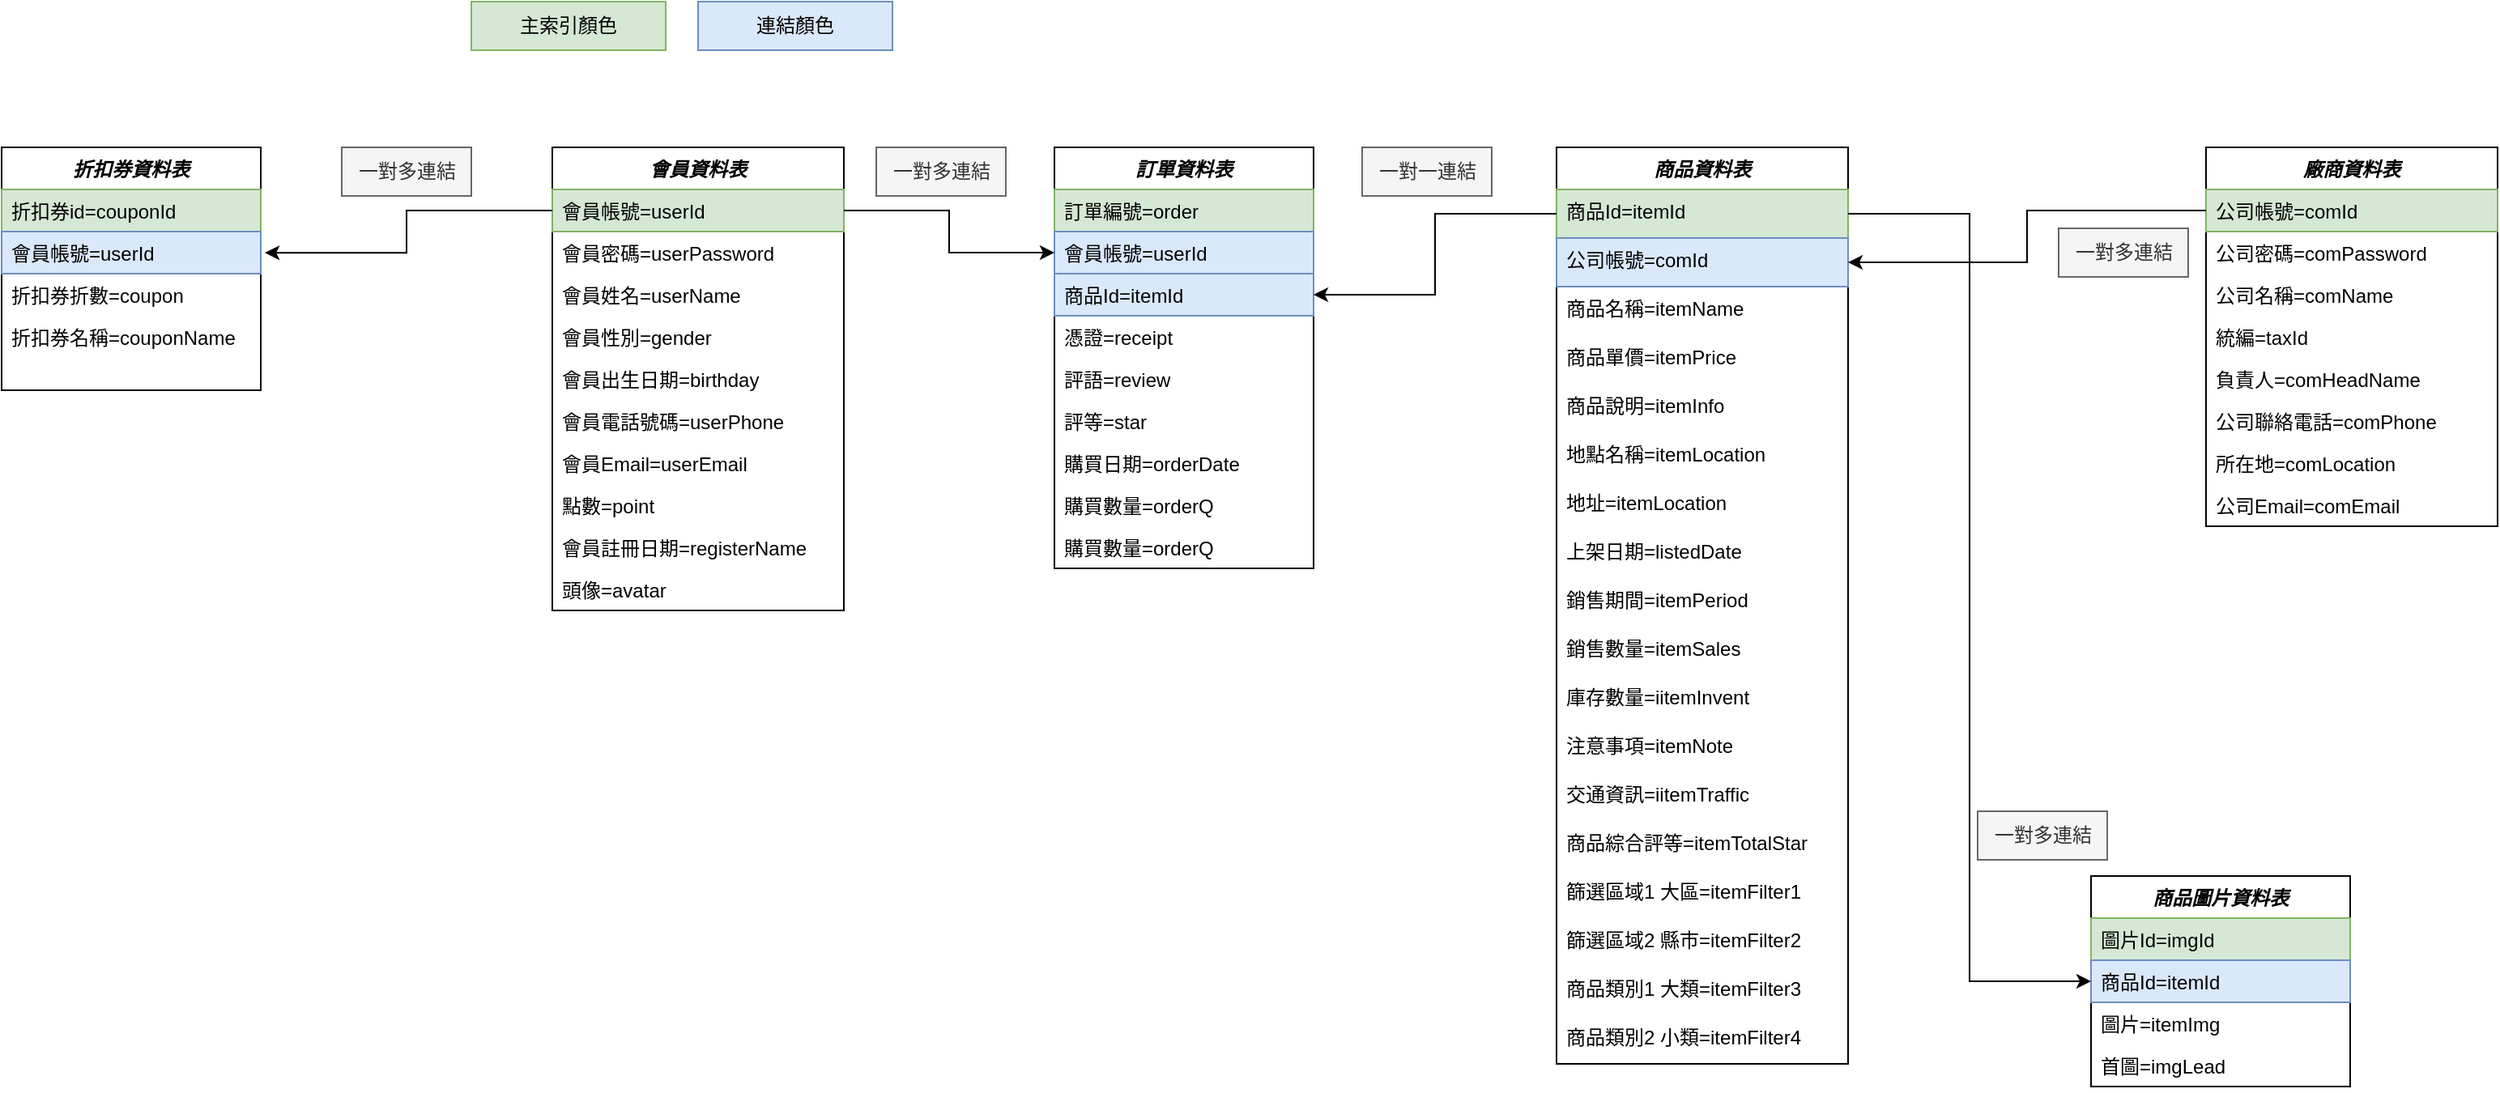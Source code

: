 <mxfile version="20.5.1" type="google"><diagram id="C5RBs43oDa-KdzZeNtuy" name="Page-1"><mxGraphModel grid="1" page="1" gridSize="10" guides="1" tooltips="1" connect="1" arrows="1" fold="1" pageScale="1" pageWidth="827" pageHeight="1169" math="0" shadow="0"><root><mxCell id="WIyWlLk6GJQsqaUBKTNV-0"/><mxCell id="WIyWlLk6GJQsqaUBKTNV-1" parent="WIyWlLk6GJQsqaUBKTNV-0"/><mxCell id="zkfFHV4jXpPFQw0GAbJ--0" value="會員資料表" style="swimlane;fontStyle=3;align=center;verticalAlign=top;childLayout=stackLayout;horizontal=1;startSize=26;horizontalStack=0;resizeParent=1;resizeLast=0;collapsible=1;marginBottom=0;rounded=0;shadow=0;strokeWidth=1;" vertex="1" parent="WIyWlLk6GJQsqaUBKTNV-1"><mxGeometry x="220" y="120" width="180" height="286" as="geometry"><mxRectangle x="220" y="120" width="160" height="26" as="alternateBounds"/></mxGeometry></mxCell><mxCell id="zkfFHV4jXpPFQw0GAbJ--1" value="會員帳號=userId" style="text;align=left;verticalAlign=top;spacingLeft=4;spacingRight=4;overflow=hidden;rotatable=0;points=[[0,0.5],[1,0.5]];portConstraint=eastwest;fillColor=#d5e8d4;strokeColor=#82b366;" vertex="1" parent="zkfFHV4jXpPFQw0GAbJ--0"><mxGeometry y="26" width="180" height="26" as="geometry"/></mxCell><mxCell id="zkfFHV4jXpPFQw0GAbJ--2" value="會員密碼=userPassword" style="text;align=left;verticalAlign=top;spacingLeft=4;spacingRight=4;overflow=hidden;rotatable=0;points=[[0,0.5],[1,0.5]];portConstraint=eastwest;rounded=0;shadow=0;html=0;" vertex="1" parent="zkfFHV4jXpPFQw0GAbJ--0"><mxGeometry y="52" width="180" height="26" as="geometry"/></mxCell><mxCell id="zkfFHV4jXpPFQw0GAbJ--3" value="會員姓名=userName" style="text;align=left;verticalAlign=top;spacingLeft=4;spacingRight=4;overflow=hidden;rotatable=0;points=[[0,0.5],[1,0.5]];portConstraint=eastwest;rounded=0;shadow=0;html=0;" vertex="1" parent="zkfFHV4jXpPFQw0GAbJ--0"><mxGeometry y="78" width="180" height="26" as="geometry"/></mxCell><mxCell id="1BWTuP1ZkmqVPDCLFs6c-0" value="會員性別=gender" style="text;align=left;verticalAlign=top;spacingLeft=4;spacingRight=4;overflow=hidden;rotatable=0;points=[[0,0.5],[1,0.5]];portConstraint=eastwest;rounded=0;shadow=0;html=0;" vertex="1" parent="zkfFHV4jXpPFQw0GAbJ--0"><mxGeometry y="104" width="180" height="26" as="geometry"/></mxCell><mxCell id="1BWTuP1ZkmqVPDCLFs6c-1" value="會員出生日期=birthday" style="text;align=left;verticalAlign=top;spacingLeft=4;spacingRight=4;overflow=hidden;rotatable=0;points=[[0,0.5],[1,0.5]];portConstraint=eastwest;rounded=0;shadow=0;html=0;" vertex="1" parent="zkfFHV4jXpPFQw0GAbJ--0"><mxGeometry y="130" width="180" height="26" as="geometry"/></mxCell><mxCell id="1BWTuP1ZkmqVPDCLFs6c-2" value="會員電話號碼=userPhone" style="text;align=left;verticalAlign=top;spacingLeft=4;spacingRight=4;overflow=hidden;rotatable=0;points=[[0,0.5],[1,0.5]];portConstraint=eastwest;rounded=0;shadow=0;html=0;" vertex="1" parent="zkfFHV4jXpPFQw0GAbJ--0"><mxGeometry y="156" width="180" height="26" as="geometry"/></mxCell><mxCell id="1BWTuP1ZkmqVPDCLFs6c-3" value="會員Email=userEmail" style="text;align=left;verticalAlign=top;spacingLeft=4;spacingRight=4;overflow=hidden;rotatable=0;points=[[0,0.5],[1,0.5]];portConstraint=eastwest;rounded=0;shadow=0;html=0;" vertex="1" parent="zkfFHV4jXpPFQw0GAbJ--0"><mxGeometry y="182" width="180" height="26" as="geometry"/></mxCell><mxCell id="1BWTuP1ZkmqVPDCLFs6c-4" value="點數=point" style="text;align=left;verticalAlign=top;spacingLeft=4;spacingRight=4;overflow=hidden;rotatable=0;points=[[0,0.5],[1,0.5]];portConstraint=eastwest;rounded=0;shadow=0;html=0;" vertex="1" parent="zkfFHV4jXpPFQw0GAbJ--0"><mxGeometry y="208" width="180" height="26" as="geometry"/></mxCell><mxCell id="1BWTuP1ZkmqVPDCLFs6c-5" value="會員註冊日期=registerName" style="text;align=left;verticalAlign=top;spacingLeft=4;spacingRight=4;overflow=hidden;rotatable=0;points=[[0,0.5],[1,0.5]];portConstraint=eastwest;rounded=0;shadow=0;html=0;" vertex="1" parent="zkfFHV4jXpPFQw0GAbJ--0"><mxGeometry y="234" width="180" height="26" as="geometry"/></mxCell><mxCell id="1BWTuP1ZkmqVPDCLFs6c-6" value="頭像=avatar" style="text;align=left;verticalAlign=top;spacingLeft=4;spacingRight=4;overflow=hidden;rotatable=0;points=[[0,0.5],[1,0.5]];portConstraint=eastwest;rounded=0;shadow=0;html=0;" vertex="1" parent="zkfFHV4jXpPFQw0GAbJ--0"><mxGeometry y="260" width="180" height="26" as="geometry"/></mxCell><mxCell id="zkfFHV4jXpPFQw0GAbJ--17" value="訂單資料表" style="swimlane;fontStyle=3;align=center;verticalAlign=top;childLayout=stackLayout;horizontal=1;startSize=26;horizontalStack=0;resizeParent=1;resizeLast=0;collapsible=1;marginBottom=0;rounded=0;shadow=0;strokeWidth=1;" vertex="1" parent="WIyWlLk6GJQsqaUBKTNV-1"><mxGeometry x="530" y="120" width="160" height="260" as="geometry"><mxRectangle x="550" y="140" width="160" height="26" as="alternateBounds"/></mxGeometry></mxCell><mxCell id="zkfFHV4jXpPFQw0GAbJ--18" value="訂單編號=order" style="text;align=left;verticalAlign=top;spacingLeft=4;spacingRight=4;overflow=hidden;rotatable=0;points=[[0,0.5],[1,0.5]];portConstraint=eastwest;fillColor=#d5e8d4;strokeColor=#82b366;" vertex="1" parent="zkfFHV4jXpPFQw0GAbJ--17"><mxGeometry y="26" width="160" height="26" as="geometry"/></mxCell><mxCell id="zkfFHV4jXpPFQw0GAbJ--19" value="會員帳號=userId" style="text;align=left;verticalAlign=top;spacingLeft=4;spacingRight=4;overflow=hidden;rotatable=0;points=[[0,0.5],[1,0.5]];portConstraint=eastwest;rounded=0;shadow=0;html=0;fillColor=#dae8fc;strokeColor=#6c8ebf;" vertex="1" parent="zkfFHV4jXpPFQw0GAbJ--17"><mxGeometry y="52" width="160" height="26" as="geometry"/></mxCell><mxCell id="zkfFHV4jXpPFQw0GAbJ--20" value="商品Id=itemId" style="text;align=left;verticalAlign=top;spacingLeft=4;spacingRight=4;overflow=hidden;rotatable=0;points=[[0,0.5],[1,0.5]];portConstraint=eastwest;rounded=0;shadow=0;html=0;fillColor=#dae8fc;strokeColor=#6c8ebf;" vertex="1" parent="zkfFHV4jXpPFQw0GAbJ--17"><mxGeometry y="78" width="160" height="26" as="geometry"/></mxCell><mxCell id="zkfFHV4jXpPFQw0GAbJ--21" value="憑證=receipt" style="text;align=left;verticalAlign=top;spacingLeft=4;spacingRight=4;overflow=hidden;rotatable=0;points=[[0,0.5],[1,0.5]];portConstraint=eastwest;rounded=0;shadow=0;html=0;" vertex="1" parent="zkfFHV4jXpPFQw0GAbJ--17"><mxGeometry y="104" width="160" height="26" as="geometry"/></mxCell><mxCell id="zkfFHV4jXpPFQw0GAbJ--22" value="評語=review" style="text;align=left;verticalAlign=top;spacingLeft=4;spacingRight=4;overflow=hidden;rotatable=0;points=[[0,0.5],[1,0.5]];portConstraint=eastwest;rounded=0;shadow=0;html=0;" vertex="1" parent="zkfFHV4jXpPFQw0GAbJ--17"><mxGeometry y="130" width="160" height="26" as="geometry"/></mxCell><mxCell id="1BWTuP1ZkmqVPDCLFs6c-7" value="評等=star" style="text;align=left;verticalAlign=top;spacingLeft=4;spacingRight=4;overflow=hidden;rotatable=0;points=[[0,0.5],[1,0.5]];portConstraint=eastwest;rounded=0;shadow=0;html=0;" vertex="1" parent="zkfFHV4jXpPFQw0GAbJ--17"><mxGeometry y="156" width="160" height="26" as="geometry"/></mxCell><mxCell id="1BWTuP1ZkmqVPDCLFs6c-8" value="購買日期=orderDate" style="text;align=left;verticalAlign=top;spacingLeft=4;spacingRight=4;overflow=hidden;rotatable=0;points=[[0,0.5],[1,0.5]];portConstraint=eastwest;rounded=0;shadow=0;html=0;" vertex="1" parent="zkfFHV4jXpPFQw0GAbJ--17"><mxGeometry y="182" width="160" height="26" as="geometry"/></mxCell><mxCell id="1BWTuP1ZkmqVPDCLFs6c-9" value="購買數量=orderQ" style="text;align=left;verticalAlign=top;spacingLeft=4;spacingRight=4;overflow=hidden;rotatable=0;points=[[0,0.5],[1,0.5]];portConstraint=eastwest;rounded=0;shadow=0;html=0;" vertex="1" parent="zkfFHV4jXpPFQw0GAbJ--17"><mxGeometry y="208" width="160" height="26" as="geometry"/></mxCell><mxCell id="1BWTuP1ZkmqVPDCLFs6c-10" value="購買數量=orderQ" style="text;align=left;verticalAlign=top;spacingLeft=4;spacingRight=4;overflow=hidden;rotatable=0;points=[[0,0.5],[1,0.5]];portConstraint=eastwest;rounded=0;shadow=0;html=0;" vertex="1" parent="zkfFHV4jXpPFQw0GAbJ--17"><mxGeometry y="234" width="160" height="26" as="geometry"/></mxCell><mxCell id="1BWTuP1ZkmqVPDCLFs6c-11" value="廠商資料表" style="swimlane;fontStyle=3;align=center;verticalAlign=top;childLayout=stackLayout;horizontal=1;startSize=26;horizontalStack=0;resizeParent=1;resizeLast=0;collapsible=1;marginBottom=0;rounded=0;shadow=0;strokeWidth=1;" vertex="1" parent="WIyWlLk6GJQsqaUBKTNV-1"><mxGeometry x="1241" y="120" width="180" height="234" as="geometry"><mxRectangle x="220" y="120" width="160" height="26" as="alternateBounds"/></mxGeometry></mxCell><mxCell id="1BWTuP1ZkmqVPDCLFs6c-12" value="公司帳號=comId" style="text;align=left;verticalAlign=top;spacingLeft=4;spacingRight=4;overflow=hidden;rotatable=0;points=[[0,0.5],[1,0.5]];portConstraint=eastwest;fillColor=#d5e8d4;strokeColor=#82b366;" vertex="1" parent="1BWTuP1ZkmqVPDCLFs6c-11"><mxGeometry y="26" width="180" height="26" as="geometry"/></mxCell><mxCell id="1BWTuP1ZkmqVPDCLFs6c-13" value="公司密碼=comPassword" style="text;align=left;verticalAlign=top;spacingLeft=4;spacingRight=4;overflow=hidden;rotatable=0;points=[[0,0.5],[1,0.5]];portConstraint=eastwest;rounded=0;shadow=0;html=0;" vertex="1" parent="1BWTuP1ZkmqVPDCLFs6c-11"><mxGeometry y="52" width="180" height="26" as="geometry"/></mxCell><mxCell id="1BWTuP1ZkmqVPDCLFs6c-14" value="公司名稱=comName" style="text;align=left;verticalAlign=top;spacingLeft=4;spacingRight=4;overflow=hidden;rotatable=0;points=[[0,0.5],[1,0.5]];portConstraint=eastwest;rounded=0;shadow=0;html=0;" vertex="1" parent="1BWTuP1ZkmqVPDCLFs6c-11"><mxGeometry y="78" width="180" height="26" as="geometry"/></mxCell><mxCell id="1BWTuP1ZkmqVPDCLFs6c-15" value="統編=taxId" style="text;align=left;verticalAlign=top;spacingLeft=4;spacingRight=4;overflow=hidden;rotatable=0;points=[[0,0.5],[1,0.5]];portConstraint=eastwest;rounded=0;shadow=0;html=0;" vertex="1" parent="1BWTuP1ZkmqVPDCLFs6c-11"><mxGeometry y="104" width="180" height="26" as="geometry"/></mxCell><mxCell id="1BWTuP1ZkmqVPDCLFs6c-16" value="負責人=comHeadName" style="text;align=left;verticalAlign=top;spacingLeft=4;spacingRight=4;overflow=hidden;rotatable=0;points=[[0,0.5],[1,0.5]];portConstraint=eastwest;rounded=0;shadow=0;html=0;" vertex="1" parent="1BWTuP1ZkmqVPDCLFs6c-11"><mxGeometry y="130" width="180" height="26" as="geometry"/></mxCell><mxCell id="1BWTuP1ZkmqVPDCLFs6c-17" value="公司聯絡電話=comPhone" style="text;align=left;verticalAlign=top;spacingLeft=4;spacingRight=4;overflow=hidden;rotatable=0;points=[[0,0.5],[1,0.5]];portConstraint=eastwest;rounded=0;shadow=0;html=0;" vertex="1" parent="1BWTuP1ZkmqVPDCLFs6c-11"><mxGeometry y="156" width="180" height="26" as="geometry"/></mxCell><mxCell id="1BWTuP1ZkmqVPDCLFs6c-18" value="所在地=comLocation" style="text;align=left;verticalAlign=top;spacingLeft=4;spacingRight=4;overflow=hidden;rotatable=0;points=[[0,0.5],[1,0.5]];portConstraint=eastwest;rounded=0;shadow=0;html=0;" vertex="1" parent="1BWTuP1ZkmqVPDCLFs6c-11"><mxGeometry y="182" width="180" height="26" as="geometry"/></mxCell><mxCell id="1BWTuP1ZkmqVPDCLFs6c-19" value="公司Email=comEmail" style="text;align=left;verticalAlign=top;spacingLeft=4;spacingRight=4;overflow=hidden;rotatable=0;points=[[0,0.5],[1,0.5]];portConstraint=eastwest;rounded=0;shadow=0;html=0;" vertex="1" parent="1BWTuP1ZkmqVPDCLFs6c-11"><mxGeometry y="208" width="180" height="26" as="geometry"/></mxCell><mxCell id="1BWTuP1ZkmqVPDCLFs6c-22" value="商品資料表" style="swimlane;fontStyle=3;align=center;verticalAlign=top;childLayout=stackLayout;horizontal=1;startSize=26;horizontalStack=0;resizeParent=1;resizeLast=0;collapsible=1;marginBottom=0;rounded=0;shadow=0;strokeWidth=1;" vertex="1" parent="WIyWlLk6GJQsqaUBKTNV-1"><mxGeometry x="840" y="120" width="180" height="566" as="geometry"><mxRectangle x="220" y="120" width="160" height="26" as="alternateBounds"/></mxGeometry></mxCell><mxCell id="1BWTuP1ZkmqVPDCLFs6c-23" value="商品Id=itemId" style="text;align=left;verticalAlign=top;spacingLeft=4;spacingRight=4;overflow=hidden;rotatable=0;points=[[0,0.5],[1,0.5]];portConstraint=eastwest;fillColor=#d5e8d4;strokeColor=#82b366;" vertex="1" parent="1BWTuP1ZkmqVPDCLFs6c-22"><mxGeometry y="26" width="180" height="30" as="geometry"/></mxCell><mxCell id="1BWTuP1ZkmqVPDCLFs6c-37" value="公司帳號=comId" style="text;align=left;verticalAlign=top;spacingLeft=4;spacingRight=4;overflow=hidden;rotatable=0;points=[[0,0.5],[1,0.5]];portConstraint=eastwest;fillColor=#dae8fc;strokeColor=#6c8ebf;" vertex="1" parent="1BWTuP1ZkmqVPDCLFs6c-22"><mxGeometry y="56" width="180" height="30" as="geometry"/></mxCell><mxCell id="1BWTuP1ZkmqVPDCLFs6c-24" value="商品名稱=itemName" style="text;align=left;verticalAlign=top;spacingLeft=4;spacingRight=4;overflow=hidden;rotatable=0;points=[[0,0.5],[1,0.5]];portConstraint=eastwest;rounded=0;shadow=0;html=0;" vertex="1" parent="1BWTuP1ZkmqVPDCLFs6c-22"><mxGeometry y="86" width="180" height="30" as="geometry"/></mxCell><mxCell id="1BWTuP1ZkmqVPDCLFs6c-25" value="商品單價=itemPrice" style="text;align=left;verticalAlign=top;spacingLeft=4;spacingRight=4;overflow=hidden;rotatable=0;points=[[0,0.5],[1,0.5]];portConstraint=eastwest;rounded=0;shadow=0;html=0;" vertex="1" parent="1BWTuP1ZkmqVPDCLFs6c-22"><mxGeometry y="116" width="180" height="30" as="geometry"/></mxCell><mxCell id="1BWTuP1ZkmqVPDCLFs6c-26" value="商品說明=itemInfo" style="text;align=left;verticalAlign=top;spacingLeft=4;spacingRight=4;overflow=hidden;rotatable=0;points=[[0,0.5],[1,0.5]];portConstraint=eastwest;rounded=0;shadow=0;html=0;" vertex="1" parent="1BWTuP1ZkmqVPDCLFs6c-22"><mxGeometry y="146" width="180" height="30" as="geometry"/></mxCell><mxCell id="7nIIwCShdQcJwqDp_lTZ-2" value="地點名稱=itemLocation" style="text;align=left;verticalAlign=top;spacingLeft=4;spacingRight=4;overflow=hidden;rotatable=0;points=[[0,0.5],[1,0.5]];portConstraint=eastwest;rounded=0;shadow=0;html=0;" vertex="1" parent="1BWTuP1ZkmqVPDCLFs6c-22"><mxGeometry y="176" width="180" height="30" as="geometry"/></mxCell><mxCell id="7nIIwCShdQcJwqDp_lTZ-13" value="地址=itemLocation" style="text;align=left;verticalAlign=top;spacingLeft=4;spacingRight=4;overflow=hidden;rotatable=0;points=[[0,0.5],[1,0.5]];portConstraint=eastwest;rounded=0;shadow=0;html=0;" vertex="1" parent="1BWTuP1ZkmqVPDCLFs6c-22"><mxGeometry y="206" width="180" height="30" as="geometry"/></mxCell><mxCell id="7nIIwCShdQcJwqDp_lTZ-12" value="上架日期=listedDate" style="text;align=left;verticalAlign=top;spacingLeft=4;spacingRight=4;overflow=hidden;rotatable=0;points=[[0,0.5],[1,0.5]];portConstraint=eastwest;rounded=0;shadow=0;html=0;" vertex="1" parent="1BWTuP1ZkmqVPDCLFs6c-22"><mxGeometry y="236" width="180" height="30" as="geometry"/></mxCell><mxCell id="7nIIwCShdQcJwqDp_lTZ-3" value="銷售期間=itemPeriod" style="text;align=left;verticalAlign=top;spacingLeft=4;spacingRight=4;overflow=hidden;rotatable=0;points=[[0,0.5],[1,0.5]];portConstraint=eastwest;rounded=0;shadow=0;html=0;" vertex="1" parent="1BWTuP1ZkmqVPDCLFs6c-22"><mxGeometry y="266" width="180" height="30" as="geometry"/></mxCell><mxCell id="7nIIwCShdQcJwqDp_lTZ-10" value="銷售數量=itemSales" style="text;align=left;verticalAlign=top;spacingLeft=4;spacingRight=4;overflow=hidden;rotatable=0;points=[[0,0.5],[1,0.5]];portConstraint=eastwest;rounded=0;shadow=0;html=0;" vertex="1" parent="1BWTuP1ZkmqVPDCLFs6c-22"><mxGeometry y="296" width="180" height="30" as="geometry"/></mxCell><mxCell id="7nIIwCShdQcJwqDp_lTZ-14" value="庫存數量=iitemInvent" style="text;align=left;verticalAlign=top;spacingLeft=4;spacingRight=4;overflow=hidden;rotatable=0;points=[[0,0.5],[1,0.5]];portConstraint=eastwest;rounded=0;shadow=0;html=0;" vertex="1" parent="1BWTuP1ZkmqVPDCLFs6c-22"><mxGeometry y="326" width="180" height="30" as="geometry"/></mxCell><mxCell id="7nIIwCShdQcJwqDp_lTZ-15" value="注意事項=itemNote" style="text;align=left;verticalAlign=top;spacingLeft=4;spacingRight=4;overflow=hidden;rotatable=0;points=[[0,0.5],[1,0.5]];portConstraint=eastwest;rounded=0;shadow=0;html=0;" vertex="1" parent="1BWTuP1ZkmqVPDCLFs6c-22"><mxGeometry y="356" width="180" height="30" as="geometry"/></mxCell><mxCell id="7nIIwCShdQcJwqDp_lTZ-16" value="交通資訊=iitemTraffic" style="text;align=left;verticalAlign=top;spacingLeft=4;spacingRight=4;overflow=hidden;rotatable=0;points=[[0,0.5],[1,0.5]];portConstraint=eastwest;rounded=0;shadow=0;html=0;" vertex="1" parent="1BWTuP1ZkmqVPDCLFs6c-22"><mxGeometry y="386" width="180" height="30" as="geometry"/></mxCell><mxCell id="7nIIwCShdQcJwqDp_lTZ-5" value="商品綜合評等=itemTotalStar" style="text;align=left;verticalAlign=top;spacingLeft=4;spacingRight=4;overflow=hidden;rotatable=0;points=[[0,0.5],[1,0.5]];portConstraint=eastwest;rounded=0;shadow=0;html=0;" vertex="1" parent="1BWTuP1ZkmqVPDCLFs6c-22"><mxGeometry y="416" width="180" height="30" as="geometry"/></mxCell><mxCell id="7nIIwCShdQcJwqDp_lTZ-6" value="篩選區域1 大區=itemFilter1" style="text;align=left;verticalAlign=top;spacingLeft=4;spacingRight=4;overflow=hidden;rotatable=0;points=[[0,0.5],[1,0.5]];portConstraint=eastwest;rounded=0;shadow=0;html=0;" vertex="1" parent="1BWTuP1ZkmqVPDCLFs6c-22"><mxGeometry y="446" width="180" height="30" as="geometry"/></mxCell><mxCell id="7nIIwCShdQcJwqDp_lTZ-7" value="篩選區域2 縣市=itemFilter2&#10;" style="text;align=left;verticalAlign=top;spacingLeft=4;spacingRight=4;overflow=hidden;rotatable=0;points=[[0,0.5],[1,0.5]];portConstraint=eastwest;rounded=0;shadow=0;html=0;" vertex="1" parent="1BWTuP1ZkmqVPDCLFs6c-22"><mxGeometry y="476" width="180" height="30" as="geometry"/></mxCell><mxCell id="7nIIwCShdQcJwqDp_lTZ-8" value="商品類別1 大類=itemFilter3" style="text;align=left;verticalAlign=top;spacingLeft=4;spacingRight=4;overflow=hidden;rotatable=0;points=[[0,0.5],[1,0.5]];portConstraint=eastwest;rounded=0;shadow=0;html=0;" vertex="1" parent="1BWTuP1ZkmqVPDCLFs6c-22"><mxGeometry y="506" width="180" height="30" as="geometry"/></mxCell><mxCell id="7nIIwCShdQcJwqDp_lTZ-9" value="商品類別2 小類=itemFilter4&#10;" style="text;align=left;verticalAlign=top;spacingLeft=4;spacingRight=4;overflow=hidden;rotatable=0;points=[[0,0.5],[1,0.5]];portConstraint=eastwest;rounded=0;shadow=0;html=0;" vertex="1" parent="1BWTuP1ZkmqVPDCLFs6c-22"><mxGeometry y="536" width="180" height="30" as="geometry"/></mxCell><mxCell id="1BWTuP1ZkmqVPDCLFs6c-38" value="折扣券資料表" style="swimlane;fontStyle=3;align=center;verticalAlign=top;childLayout=stackLayout;horizontal=1;startSize=26;horizontalStack=0;resizeParent=1;resizeLast=0;collapsible=1;marginBottom=0;rounded=0;shadow=0;strokeWidth=1;" vertex="1" parent="WIyWlLk6GJQsqaUBKTNV-1"><mxGeometry x="-120" y="120" width="160" height="150" as="geometry"><mxRectangle x="550" y="140" width="160" height="26" as="alternateBounds"/></mxGeometry></mxCell><mxCell id="1BWTuP1ZkmqVPDCLFs6c-39" value="折扣券id=couponId" style="text;align=left;verticalAlign=top;spacingLeft=4;spacingRight=4;overflow=hidden;rotatable=0;points=[[0,0.5],[1,0.5]];portConstraint=eastwest;fillColor=#d5e8d4;strokeColor=#82b366;" vertex="1" parent="1BWTuP1ZkmqVPDCLFs6c-38"><mxGeometry y="26" width="160" height="26" as="geometry"/></mxCell><mxCell id="1BWTuP1ZkmqVPDCLFs6c-40" value="會員帳號=userId" style="text;align=left;verticalAlign=top;spacingLeft=4;spacingRight=4;overflow=hidden;rotatable=0;points=[[0,0.5],[1,0.5]];portConstraint=eastwest;rounded=0;shadow=0;html=0;fillColor=#dae8fc;strokeColor=#6c8ebf;" vertex="1" parent="1BWTuP1ZkmqVPDCLFs6c-38"><mxGeometry y="52" width="160" height="26" as="geometry"/></mxCell><mxCell id="1BWTuP1ZkmqVPDCLFs6c-41" value="折扣券折數=coupon" style="text;align=left;verticalAlign=top;spacingLeft=4;spacingRight=4;overflow=hidden;rotatable=0;points=[[0,0.5],[1,0.5]];portConstraint=eastwest;rounded=0;shadow=0;html=0;" vertex="1" parent="1BWTuP1ZkmqVPDCLFs6c-38"><mxGeometry y="78" width="160" height="26" as="geometry"/></mxCell><mxCell id="7nIIwCShdQcJwqDp_lTZ-17" value="折扣券名稱=couponName" style="text;align=left;verticalAlign=top;spacingLeft=4;spacingRight=4;overflow=hidden;rotatable=0;points=[[0,0.5],[1,0.5]];portConstraint=eastwest;rounded=0;shadow=0;html=0;" vertex="1" parent="1BWTuP1ZkmqVPDCLFs6c-38"><mxGeometry y="104" width="160" height="26" as="geometry"/></mxCell><mxCell id="1BWTuP1ZkmqVPDCLFs6c-48" value="商品圖片資料表" style="swimlane;fontStyle=3;align=center;verticalAlign=top;childLayout=stackLayout;horizontal=1;startSize=26;horizontalStack=0;resizeParent=1;resizeLast=0;collapsible=1;marginBottom=0;rounded=0;shadow=0;strokeWidth=1;" vertex="1" parent="WIyWlLk6GJQsqaUBKTNV-1"><mxGeometry x="1170" y="570" width="160" height="130" as="geometry"><mxRectangle x="550" y="140" width="160" height="26" as="alternateBounds"/></mxGeometry></mxCell><mxCell id="1BWTuP1ZkmqVPDCLFs6c-49" value="圖片Id=imgId" style="text;align=left;verticalAlign=top;spacingLeft=4;spacingRight=4;overflow=hidden;rotatable=0;points=[[0,0.5],[1,0.5]];portConstraint=eastwest;fillColor=#d5e8d4;strokeColor=#82b366;" vertex="1" parent="1BWTuP1ZkmqVPDCLFs6c-48"><mxGeometry y="26" width="160" height="26" as="geometry"/></mxCell><mxCell id="1BWTuP1ZkmqVPDCLFs6c-50" value="商品Id=itemId" style="text;align=left;verticalAlign=top;spacingLeft=4;spacingRight=4;overflow=hidden;rotatable=0;points=[[0,0.5],[1,0.5]];portConstraint=eastwest;rounded=0;shadow=0;html=0;fillColor=#dae8fc;strokeColor=#6c8ebf;" vertex="1" parent="1BWTuP1ZkmqVPDCLFs6c-48"><mxGeometry y="52" width="160" height="26" as="geometry"/></mxCell><mxCell id="1BWTuP1ZkmqVPDCLFs6c-51" value="圖片=itemImg" style="text;align=left;verticalAlign=top;spacingLeft=4;spacingRight=4;overflow=hidden;rotatable=0;points=[[0,0.5],[1,0.5]];portConstraint=eastwest;rounded=0;shadow=0;html=0;" vertex="1" parent="1BWTuP1ZkmqVPDCLFs6c-48"><mxGeometry y="78" width="160" height="26" as="geometry"/></mxCell><mxCell id="7nIIwCShdQcJwqDp_lTZ-1" value="首圖=imgLead" style="text;align=left;verticalAlign=top;spacingLeft=4;spacingRight=4;overflow=hidden;rotatable=0;points=[[0,0.5],[1,0.5]];portConstraint=eastwest;rounded=0;shadow=0;html=0;" vertex="1" parent="1BWTuP1ZkmqVPDCLFs6c-48"><mxGeometry y="104" width="160" height="26" as="geometry"/></mxCell><mxCell id="1BWTuP1ZkmqVPDCLFs6c-52" value="主索引顏色" style="rounded=0;whiteSpace=wrap;html=1;fillColor=#d5e8d4;strokeColor=#82b366;" vertex="1" parent="WIyWlLk6GJQsqaUBKTNV-1"><mxGeometry x="170" y="30" width="120" height="30" as="geometry"/></mxCell><mxCell id="1BWTuP1ZkmqVPDCLFs6c-53" value="連結顏色" style="rounded=0;whiteSpace=wrap;html=1;fillColor=#dae8fc;strokeColor=#6c8ebf;" vertex="1" parent="WIyWlLk6GJQsqaUBKTNV-1"><mxGeometry x="310" y="30" width="120" height="30" as="geometry"/></mxCell><mxCell id="1BWTuP1ZkmqVPDCLFs6c-57" style="edgeStyle=orthogonalEdgeStyle;rounded=0;orthogonalLoop=1;jettySize=auto;html=1;exitX=0;exitY=0.5;exitDx=0;exitDy=0;entryX=1.016;entryY=0.505;entryDx=0;entryDy=0;entryPerimeter=0;" edge="1" parent="WIyWlLk6GJQsqaUBKTNV-1" source="zkfFHV4jXpPFQw0GAbJ--1" target="1BWTuP1ZkmqVPDCLFs6c-40"><mxGeometry relative="1" as="geometry"/></mxCell><mxCell id="1BWTuP1ZkmqVPDCLFs6c-59" value="一對多連結" style="text;html=1;align=center;verticalAlign=middle;resizable=0;points=[];autosize=1;strokeColor=#666666;fillColor=#f5f5f5;fontColor=#333333;" vertex="1" parent="WIyWlLk6GJQsqaUBKTNV-1"><mxGeometry x="90" y="120" width="80" height="30" as="geometry"/></mxCell><mxCell id="1BWTuP1ZkmqVPDCLFs6c-62" style="edgeStyle=orthogonalEdgeStyle;rounded=0;orthogonalLoop=1;jettySize=auto;html=1;exitX=1;exitY=0.5;exitDx=0;exitDy=0;entryX=0;entryY=0.5;entryDx=0;entryDy=0;" edge="1" parent="WIyWlLk6GJQsqaUBKTNV-1" source="zkfFHV4jXpPFQw0GAbJ--1" target="zkfFHV4jXpPFQw0GAbJ--19"><mxGeometry relative="1" as="geometry"/></mxCell><mxCell id="1BWTuP1ZkmqVPDCLFs6c-63" value="一對多連結" style="text;html=1;align=center;verticalAlign=middle;resizable=0;points=[];autosize=1;strokeColor=#666666;fillColor=#f5f5f5;fontColor=#333333;" vertex="1" parent="WIyWlLk6GJQsqaUBKTNV-1"><mxGeometry x="420" y="120" width="80" height="30" as="geometry"/></mxCell><mxCell id="1BWTuP1ZkmqVPDCLFs6c-64" style="edgeStyle=orthogonalEdgeStyle;rounded=0;orthogonalLoop=1;jettySize=auto;html=1;exitX=0;exitY=0.5;exitDx=0;exitDy=0;entryX=1;entryY=0.5;entryDx=0;entryDy=0;" edge="1" parent="WIyWlLk6GJQsqaUBKTNV-1" source="1BWTuP1ZkmqVPDCLFs6c-23" target="zkfFHV4jXpPFQw0GAbJ--20"><mxGeometry relative="1" as="geometry"/></mxCell><mxCell id="1BWTuP1ZkmqVPDCLFs6c-65" value="一對一連結" style="text;html=1;align=center;verticalAlign=middle;resizable=0;points=[];autosize=1;strokeColor=#666666;fillColor=#f5f5f5;fontColor=#333333;" vertex="1" parent="WIyWlLk6GJQsqaUBKTNV-1"><mxGeometry x="720" y="120" width="80" height="30" as="geometry"/></mxCell><mxCell id="1BWTuP1ZkmqVPDCLFs6c-66" style="edgeStyle=orthogonalEdgeStyle;rounded=0;orthogonalLoop=1;jettySize=auto;html=1;exitX=0;exitY=0.5;exitDx=0;exitDy=0;entryX=1;entryY=0.5;entryDx=0;entryDy=0;" edge="1" parent="WIyWlLk6GJQsqaUBKTNV-1" source="1BWTuP1ZkmqVPDCLFs6c-12" target="1BWTuP1ZkmqVPDCLFs6c-37"><mxGeometry relative="1" as="geometry"/></mxCell><mxCell id="1BWTuP1ZkmqVPDCLFs6c-67" value="一對多連結" style="text;html=1;align=center;verticalAlign=middle;resizable=0;points=[];autosize=1;strokeColor=#666666;fillColor=#f5f5f5;fontColor=#333333;" vertex="1" parent="WIyWlLk6GJQsqaUBKTNV-1"><mxGeometry x="1150" y="170" width="80" height="30" as="geometry"/></mxCell><mxCell id="1BWTuP1ZkmqVPDCLFs6c-68" style="edgeStyle=orthogonalEdgeStyle;rounded=0;orthogonalLoop=1;jettySize=auto;html=1;exitX=1;exitY=0.5;exitDx=0;exitDy=0;" edge="1" parent="WIyWlLk6GJQsqaUBKTNV-1" source="1BWTuP1ZkmqVPDCLFs6c-23" target="1BWTuP1ZkmqVPDCLFs6c-50"><mxGeometry relative="1" as="geometry"/></mxCell><mxCell id="1BWTuP1ZkmqVPDCLFs6c-69" value="一對多連結" style="text;html=1;align=center;verticalAlign=middle;resizable=0;points=[];autosize=1;strokeColor=#666666;fillColor=#f5f5f5;fontColor=#333333;" vertex="1" parent="WIyWlLk6GJQsqaUBKTNV-1"><mxGeometry x="1100" y="530" width="80" height="30" as="geometry"/></mxCell></root></mxGraphModel></diagram></mxfile>